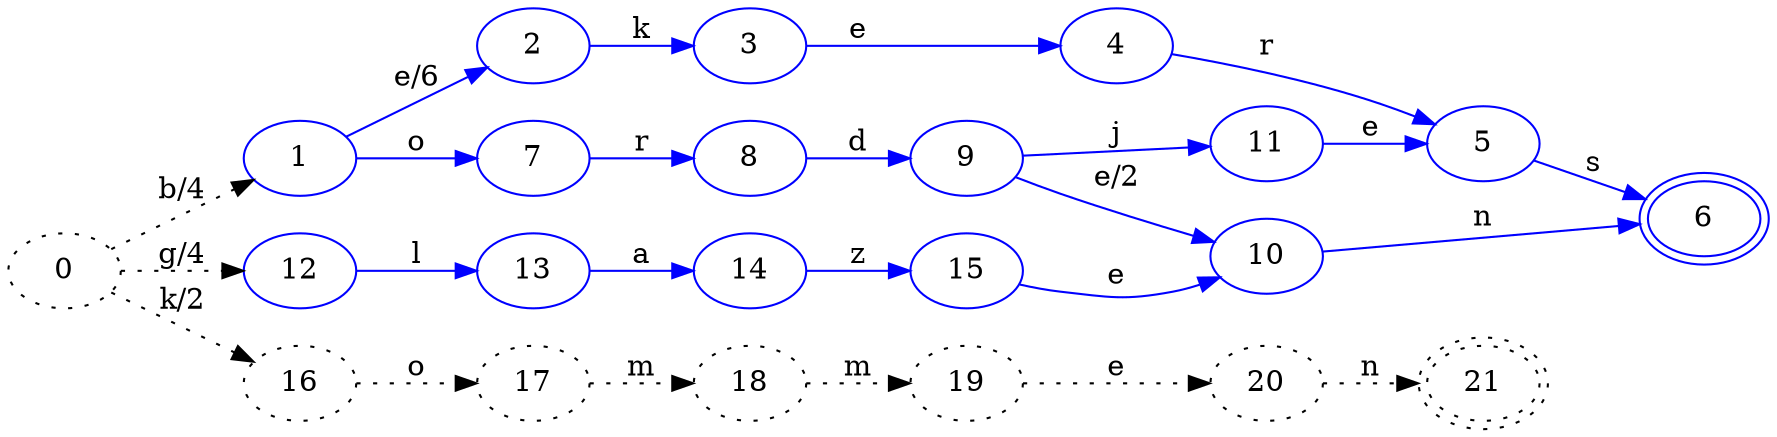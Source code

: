 digraph automaton {
  labelloc="l";
  labeljust="l";
  rankdir="LR";

  0 -> 1 [label="b/4",style="dotted"];
  1 -> 2 [label="e/6",color="blue"];
  2 -> 3 [label="k",color="blue"];
  3 -> 4 [label="e",color="blue"];
  4 -> 5 [label="r",color="blue"];
  5 -> 6 [label="s",color="blue"];

  1 -> 7 [label="o",color="blue"];
  7 -> 8 [label="r",color="blue"];
  8 -> 9 [label="d",color="blue"];
  9 -> 10 [label="e/2",color="blue"];
  10 -> 6 [label="n",color="blue"];

  9 -> 11 [label="j",color="blue"];
  11 -> 5 [label="e",color="blue"];

  0 -> 12 [label="g/4",style="dotted"];
  12 -> 13 [label="l",color="blue"];
  13 -> 14 [label="a",color="blue"];
  14 -> 15 [label="z",color="blue"];
  15 -> 10 [label="e",color="blue"];

  0 -> 16 [label="k/2",style="dotted"];
  16 -> 17 [label="o",style="dotted"];
  17 -> 18 [label="m",style="dotted"];
  18 -> 19 [label="m",style="dotted"];
  19 -> 20 [label="e",style="dotted"];
  20 -> 21 [label="n",style="dotted"];

  1,2,3,4,5,6,7,8,9,10,11,12,13,14,15 [color="blue"];
  0,16,17,18,19,20,21 [style="dotted"];
  6,21 [peripheries=2];
}
